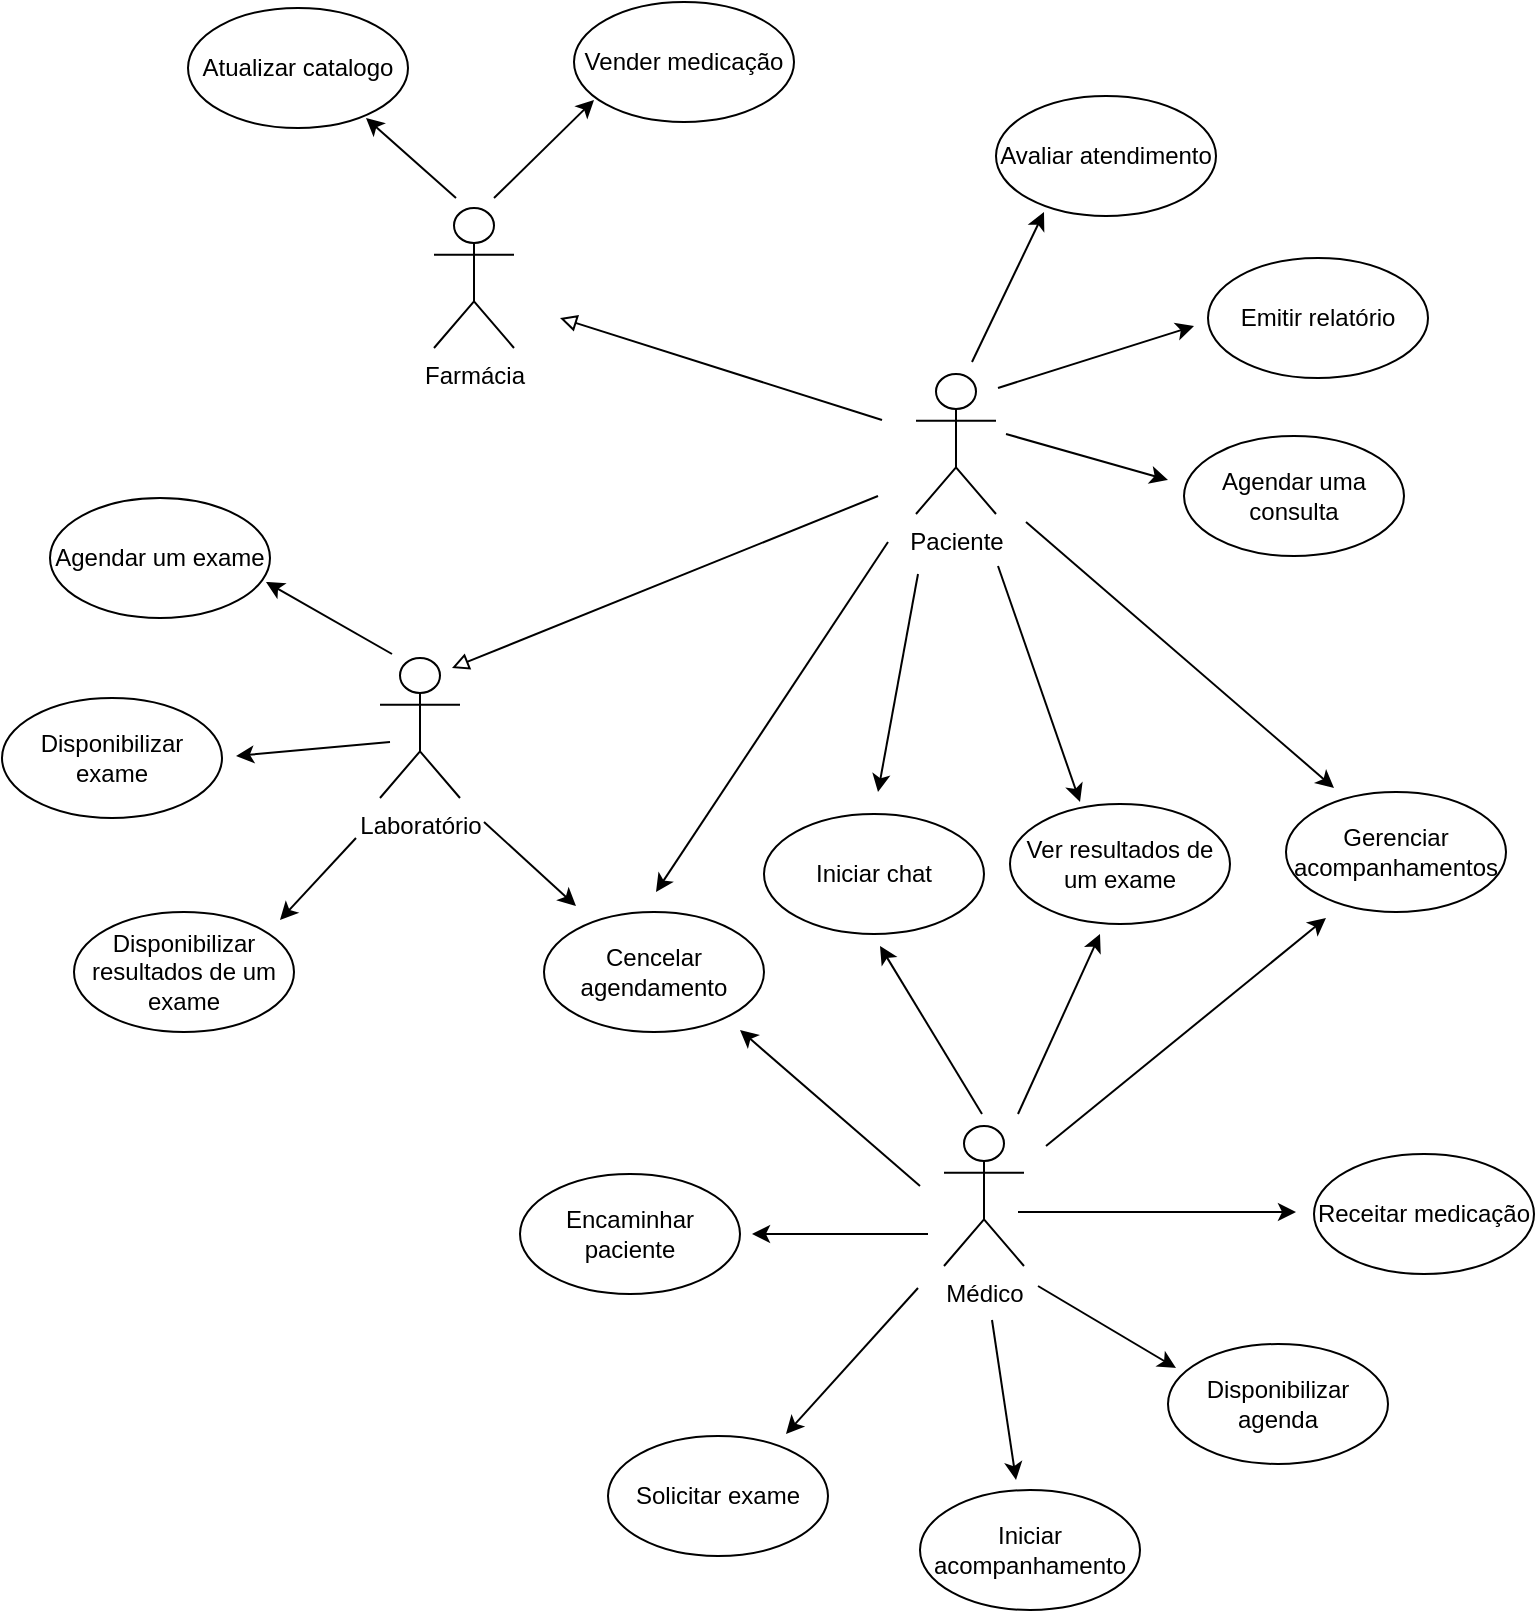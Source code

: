 <mxfile version="15.9.6" type="device"><diagram id="r1-K8GL0tSnmb1Ecay3r" name="Page-1"><mxGraphModel dx="2473" dy="1296" grid="0" gridSize="10" guides="1" tooltips="1" connect="1" arrows="1" fold="1" page="0" pageScale="1" pageWidth="827" pageHeight="1169" math="0" shadow="0"><root><mxCell id="0"/><mxCell id="1" parent="0"/><mxCell id="Rj4WoUpQXqeSpeVZXJbR-1" value="Paciente" style="shape=umlActor;verticalLabelPosition=bottom;verticalAlign=top;html=1;outlineConnect=0;connectable=0;" vertex="1" parent="1"><mxGeometry x="38" y="178" width="40" height="70" as="geometry"/></mxCell><mxCell id="Rj4WoUpQXqeSpeVZXJbR-2" value="Agendar uma consulta" style="ellipse;whiteSpace=wrap;html=1;connectable=0;" vertex="1" parent="1"><mxGeometry x="172" y="209" width="110" height="60" as="geometry"/></mxCell><mxCell id="Rj4WoUpQXqeSpeVZXJbR-4" value="Agendar um exame" style="ellipse;whiteSpace=wrap;html=1;connectable=0;" vertex="1" parent="1"><mxGeometry x="-395" y="240" width="110" height="60" as="geometry"/></mxCell><mxCell id="Rj4WoUpQXqeSpeVZXJbR-5" value="Ver resultados de um exame" style="ellipse;whiteSpace=wrap;html=1;connectable=0;" vertex="1" parent="1"><mxGeometry x="85" y="393" width="110" height="60" as="geometry"/></mxCell><mxCell id="Rj4WoUpQXqeSpeVZXJbR-6" value="Laboratório" style="shape=umlActor;verticalLabelPosition=bottom;verticalAlign=top;html=1;outlineConnect=0;connectable=0;" vertex="1" parent="1"><mxGeometry x="-230" y="320" width="40" height="70" as="geometry"/></mxCell><mxCell id="Rj4WoUpQXqeSpeVZXJbR-7" value="Disponibilizar agenda" style="ellipse;whiteSpace=wrap;html=1;connectable=0;" vertex="1" parent="1"><mxGeometry x="164" y="663" width="110" height="60" as="geometry"/></mxCell><mxCell id="Rj4WoUpQXqeSpeVZXJbR-8" value="Receitar medicação" style="ellipse;whiteSpace=wrap;html=1;connectable=0;" vertex="1" parent="1"><mxGeometry x="237" y="568" width="110" height="60" as="geometry"/></mxCell><mxCell id="Rj4WoUpQXqeSpeVZXJbR-9" value="Solicitar exame" style="ellipse;whiteSpace=wrap;html=1;connectable=0;" vertex="1" parent="1"><mxGeometry x="-116" y="709" width="110" height="60" as="geometry"/></mxCell><mxCell id="Rj4WoUpQXqeSpeVZXJbR-10" value="Vender medicação" style="ellipse;whiteSpace=wrap;html=1;connectable=0;" vertex="1" parent="1"><mxGeometry x="-133" y="-8" width="110" height="60" as="geometry"/></mxCell><mxCell id="Rj4WoUpQXqeSpeVZXJbR-11" value="Médico" style="shape=umlActor;verticalLabelPosition=bottom;verticalAlign=top;html=1;outlineConnect=0;connectable=0;" vertex="1" parent="1"><mxGeometry x="52" y="554" width="40" height="70" as="geometry"/></mxCell><mxCell id="Rj4WoUpQXqeSpeVZXJbR-12" value="Disponibilizar exame" style="ellipse;whiteSpace=wrap;html=1;connectable=0;" vertex="1" parent="1"><mxGeometry x="-419" y="340" width="110" height="60" as="geometry"/></mxCell><mxCell id="Rj4WoUpQXqeSpeVZXJbR-13" value="Encaminhar paciente" style="ellipse;whiteSpace=wrap;html=1;connectable=0;" vertex="1" parent="1"><mxGeometry x="-160" y="578" width="110" height="60" as="geometry"/></mxCell><mxCell id="Rj4WoUpQXqeSpeVZXJbR-21" value="Disponibilizar resultados de um exame" style="ellipse;whiteSpace=wrap;html=1;connectable=0;" vertex="1" parent="1"><mxGeometry x="-383" y="447" width="110" height="60" as="geometry"/></mxCell><mxCell id="Rj4WoUpQXqeSpeVZXJbR-22" value="Farmácia" style="shape=umlActor;verticalLabelPosition=bottom;verticalAlign=top;html=1;outlineConnect=0;connectable=0;" vertex="1" parent="1"><mxGeometry x="-203" y="95" width="40" height="70" as="geometry"/></mxCell><mxCell id="Rj4WoUpQXqeSpeVZXJbR-23" value="Atualizar catalogo" style="ellipse;whiteSpace=wrap;html=1;connectable=0;" vertex="1" parent="1"><mxGeometry x="-326" y="-5" width="110" height="60" as="geometry"/></mxCell><mxCell id="Rj4WoUpQXqeSpeVZXJbR-29" value="" style="endArrow=classic;html=1;rounded=0;cloneable=1;" edge="1" parent="1"><mxGeometry width="50" height="50" relative="1" as="geometry"><mxPoint x="89" y="597" as="sourcePoint"/><mxPoint x="228" y="597" as="targetPoint"/></mxGeometry></mxCell><mxCell id="Rj4WoUpQXqeSpeVZXJbR-31" value="" style="endArrow=classic;html=1;rounded=0;cloneable=1;" edge="1" parent="1"><mxGeometry width="50" height="50" relative="1" as="geometry"><mxPoint x="71" y="548" as="sourcePoint"/><mxPoint x="20" y="464" as="targetPoint"/></mxGeometry></mxCell><mxCell id="Rj4WoUpQXqeSpeVZXJbR-32" value="" style="endArrow=classic;html=1;rounded=0;cloneable=1;" edge="1" parent="1"><mxGeometry width="50" height="50" relative="1" as="geometry"><mxPoint x="39" y="635" as="sourcePoint"/><mxPoint x="-27" y="708" as="targetPoint"/></mxGeometry></mxCell><mxCell id="Rj4WoUpQXqeSpeVZXJbR-33" value="" style="endArrow=classic;html=1;rounded=0;cloneable=1;" edge="1" parent="1"><mxGeometry width="50" height="50" relative="1" as="geometry"><mxPoint x="44" y="608" as="sourcePoint"/><mxPoint x="-44" y="608" as="targetPoint"/></mxGeometry></mxCell><mxCell id="Rj4WoUpQXqeSpeVZXJbR-34" value="" style="endArrow=classic;html=1;rounded=0;cloneable=1;" edge="1" parent="1"><mxGeometry width="50" height="50" relative="1" as="geometry"><mxPoint x="79" y="185" as="sourcePoint"/><mxPoint x="177" y="154" as="targetPoint"/></mxGeometry></mxCell><mxCell id="Rj4WoUpQXqeSpeVZXJbR-35" value="" style="endArrow=classic;html=1;rounded=0;cloneable=1;" edge="1" parent="1"><mxGeometry width="50" height="50" relative="1" as="geometry"><mxPoint x="-173" y="90" as="sourcePoint"/><mxPoint x="-123" y="41" as="targetPoint"/></mxGeometry></mxCell><mxCell id="Rj4WoUpQXqeSpeVZXJbR-36" value="" style="endArrow=classic;html=1;rounded=0;cloneable=1;" edge="1" parent="1"><mxGeometry width="50" height="50" relative="1" as="geometry"><mxPoint x="-192" y="90" as="sourcePoint"/><mxPoint x="-237" y="50" as="targetPoint"/></mxGeometry></mxCell><mxCell id="Rj4WoUpQXqeSpeVZXJbR-37" value="" style="endArrow=classic;html=1;rounded=0;cloneable=1;" edge="1" parent="1"><mxGeometry width="50" height="50" relative="1" as="geometry"><mxPoint x="-224" y="318" as="sourcePoint"/><mxPoint x="-287" y="282" as="targetPoint"/></mxGeometry></mxCell><mxCell id="Rj4WoUpQXqeSpeVZXJbR-38" value="" style="endArrow=classic;html=1;rounded=0;cloneable=1;" edge="1" parent="1"><mxGeometry width="50" height="50" relative="1" as="geometry"><mxPoint x="-225" y="362" as="sourcePoint"/><mxPoint x="-302" y="369.0" as="targetPoint"/></mxGeometry></mxCell><mxCell id="Rj4WoUpQXqeSpeVZXJbR-39" value="" style="endArrow=classic;html=1;rounded=0;cloneable=1;" edge="1" parent="1"><mxGeometry width="50" height="50" relative="1" as="geometry"><mxPoint x="-242" y="410" as="sourcePoint"/><mxPoint x="-280.0" y="451.0" as="targetPoint"/></mxGeometry></mxCell><mxCell id="Rj4WoUpQXqeSpeVZXJbR-40" value="" style="endArrow=classic;html=1;rounded=0;cloneable=1;" edge="1" parent="1"><mxGeometry width="50" height="50" relative="1" as="geometry"><mxPoint x="40" y="584" as="sourcePoint"/><mxPoint x="-50" y="506" as="targetPoint"/></mxGeometry></mxCell><mxCell id="Rj4WoUpQXqeSpeVZXJbR-41" value="" style="endArrow=classic;html=1;rounded=0;cloneable=1;" edge="1" parent="1"><mxGeometry width="50" height="50" relative="1" as="geometry"><mxPoint x="24" y="262" as="sourcePoint"/><mxPoint x="-92" y="437" as="targetPoint"/></mxGeometry></mxCell><mxCell id="Rj4WoUpQXqeSpeVZXJbR-42" value="" style="endArrow=block;html=1;rounded=0;cloneable=1;endFill=0;" edge="1" parent="1"><mxGeometry width="50" height="50" relative="1" as="geometry"><mxPoint x="19" y="239" as="sourcePoint"/><mxPoint x="-194" y="325" as="targetPoint"/></mxGeometry></mxCell><mxCell id="Rj4WoUpQXqeSpeVZXJbR-43" value="" style="endArrow=block;html=1;rounded=0;cloneable=1;endFill=0;" edge="1" parent="1"><mxGeometry width="50" height="50" relative="1" as="geometry"><mxPoint x="21" y="201" as="sourcePoint"/><mxPoint x="-140" y="150" as="targetPoint"/></mxGeometry></mxCell><mxCell id="Rj4WoUpQXqeSpeVZXJbR-44" value="" style="endArrow=classic;html=1;rounded=0;cloneable=1;" edge="1" parent="1"><mxGeometry width="50" height="50" relative="1" as="geometry"><mxPoint x="83" y="208" as="sourcePoint"/><mxPoint x="164" y="231" as="targetPoint"/></mxGeometry></mxCell><mxCell id="Rj4WoUpQXqeSpeVZXJbR-45" value="Emitir relatório" style="ellipse;whiteSpace=wrap;html=1;connectable=0;" vertex="1" parent="1"><mxGeometry x="184" y="120" width="110" height="60" as="geometry"/></mxCell><mxCell id="Rj4WoUpQXqeSpeVZXJbR-46" value="Iniciar chat" style="ellipse;whiteSpace=wrap;html=1;connectable=0;" vertex="1" parent="1"><mxGeometry x="-38" y="398" width="110" height="60" as="geometry"/></mxCell><mxCell id="Rj4WoUpQXqeSpeVZXJbR-47" value="" style="endArrow=classic;html=1;rounded=0;cloneable=1;" edge="1" parent="1"><mxGeometry width="50" height="50" relative="1" as="geometry"><mxPoint x="39" y="278" as="sourcePoint"/><mxPoint x="19" y="387" as="targetPoint"/></mxGeometry></mxCell><mxCell id="Rj4WoUpQXqeSpeVZXJbR-48" value="" style="endArrow=classic;html=1;rounded=0;cloneable=1;" edge="1" parent="1"><mxGeometry width="50" height="50" relative="1" as="geometry"><mxPoint x="99" y="634" as="sourcePoint"/><mxPoint x="168" y="675" as="targetPoint"/></mxGeometry></mxCell><mxCell id="Rj4WoUpQXqeSpeVZXJbR-49" value="Cencelar agendamento" style="ellipse;whiteSpace=wrap;html=1;connectable=0;" vertex="1" parent="1"><mxGeometry x="-148" y="447" width="110" height="60" as="geometry"/></mxCell><mxCell id="Rj4WoUpQXqeSpeVZXJbR-50" value="" style="endArrow=classic;html=1;rounded=0;cloneable=1;" edge="1" parent="1"><mxGeometry width="50" height="50" relative="1" as="geometry"><mxPoint x="79" y="274" as="sourcePoint"/><mxPoint x="120" y="392" as="targetPoint"/></mxGeometry></mxCell><mxCell id="Rj4WoUpQXqeSpeVZXJbR-51" value="" style="endArrow=classic;html=1;rounded=0;cloneable=1;" edge="1" parent="1"><mxGeometry width="50" height="50" relative="1" as="geometry"><mxPoint x="-178" y="402" as="sourcePoint"/><mxPoint x="-132" y="444" as="targetPoint"/></mxGeometry></mxCell><mxCell id="Rj4WoUpQXqeSpeVZXJbR-52" value="" style="endArrow=classic;html=1;rounded=0;cloneable=1;" edge="1" parent="1"><mxGeometry width="50" height="50" relative="1" as="geometry"><mxPoint x="89" y="548" as="sourcePoint"/><mxPoint x="130" y="458" as="targetPoint"/></mxGeometry></mxCell><mxCell id="Rj4WoUpQXqeSpeVZXJbR-53" value="Iniciar acompanhamento" style="ellipse;whiteSpace=wrap;html=1;connectable=0;" vertex="1" parent="1"><mxGeometry x="40" y="736" width="110" height="60" as="geometry"/></mxCell><mxCell id="Rj4WoUpQXqeSpeVZXJbR-54" value="" style="endArrow=classic;html=1;rounded=0;cloneable=1;" edge="1" parent="1"><mxGeometry width="50" height="50" relative="1" as="geometry"><mxPoint x="76" y="651" as="sourcePoint"/><mxPoint x="88" y="731" as="targetPoint"/></mxGeometry></mxCell><mxCell id="Rj4WoUpQXqeSpeVZXJbR-67" value="Gerenciar acompanhamentos" style="ellipse;whiteSpace=wrap;html=1;connectable=0;" vertex="1" parent="1"><mxGeometry x="223" y="387" width="110" height="60" as="geometry"/></mxCell><mxCell id="Rj4WoUpQXqeSpeVZXJbR-68" value="" style="endArrow=classic;html=1;rounded=0;cloneable=1;" edge="1" parent="1"><mxGeometry width="50" height="50" relative="1" as="geometry"><mxPoint x="93" y="252" as="sourcePoint"/><mxPoint x="247" y="385" as="targetPoint"/></mxGeometry></mxCell><mxCell id="Rj4WoUpQXqeSpeVZXJbR-69" value="" style="endArrow=classic;html=1;rounded=0;cloneable=1;" edge="1" parent="1"><mxGeometry width="50" height="50" relative="1" as="geometry"><mxPoint x="103" y="564" as="sourcePoint"/><mxPoint x="243" y="450" as="targetPoint"/></mxGeometry></mxCell><mxCell id="Rj4WoUpQXqeSpeVZXJbR-70" value="Avaliar atendimento" style="ellipse;whiteSpace=wrap;html=1;connectable=0;" vertex="1" parent="1"><mxGeometry x="78" y="39" width="110" height="60" as="geometry"/></mxCell><mxCell id="Rj4WoUpQXqeSpeVZXJbR-71" value="" style="endArrow=classic;html=1;rounded=0;cloneable=1;" edge="1" parent="1"><mxGeometry width="50" height="50" relative="1" as="geometry"><mxPoint x="66" y="172" as="sourcePoint"/><mxPoint x="102" y="97" as="targetPoint"/></mxGeometry></mxCell></root></mxGraphModel></diagram></mxfile>